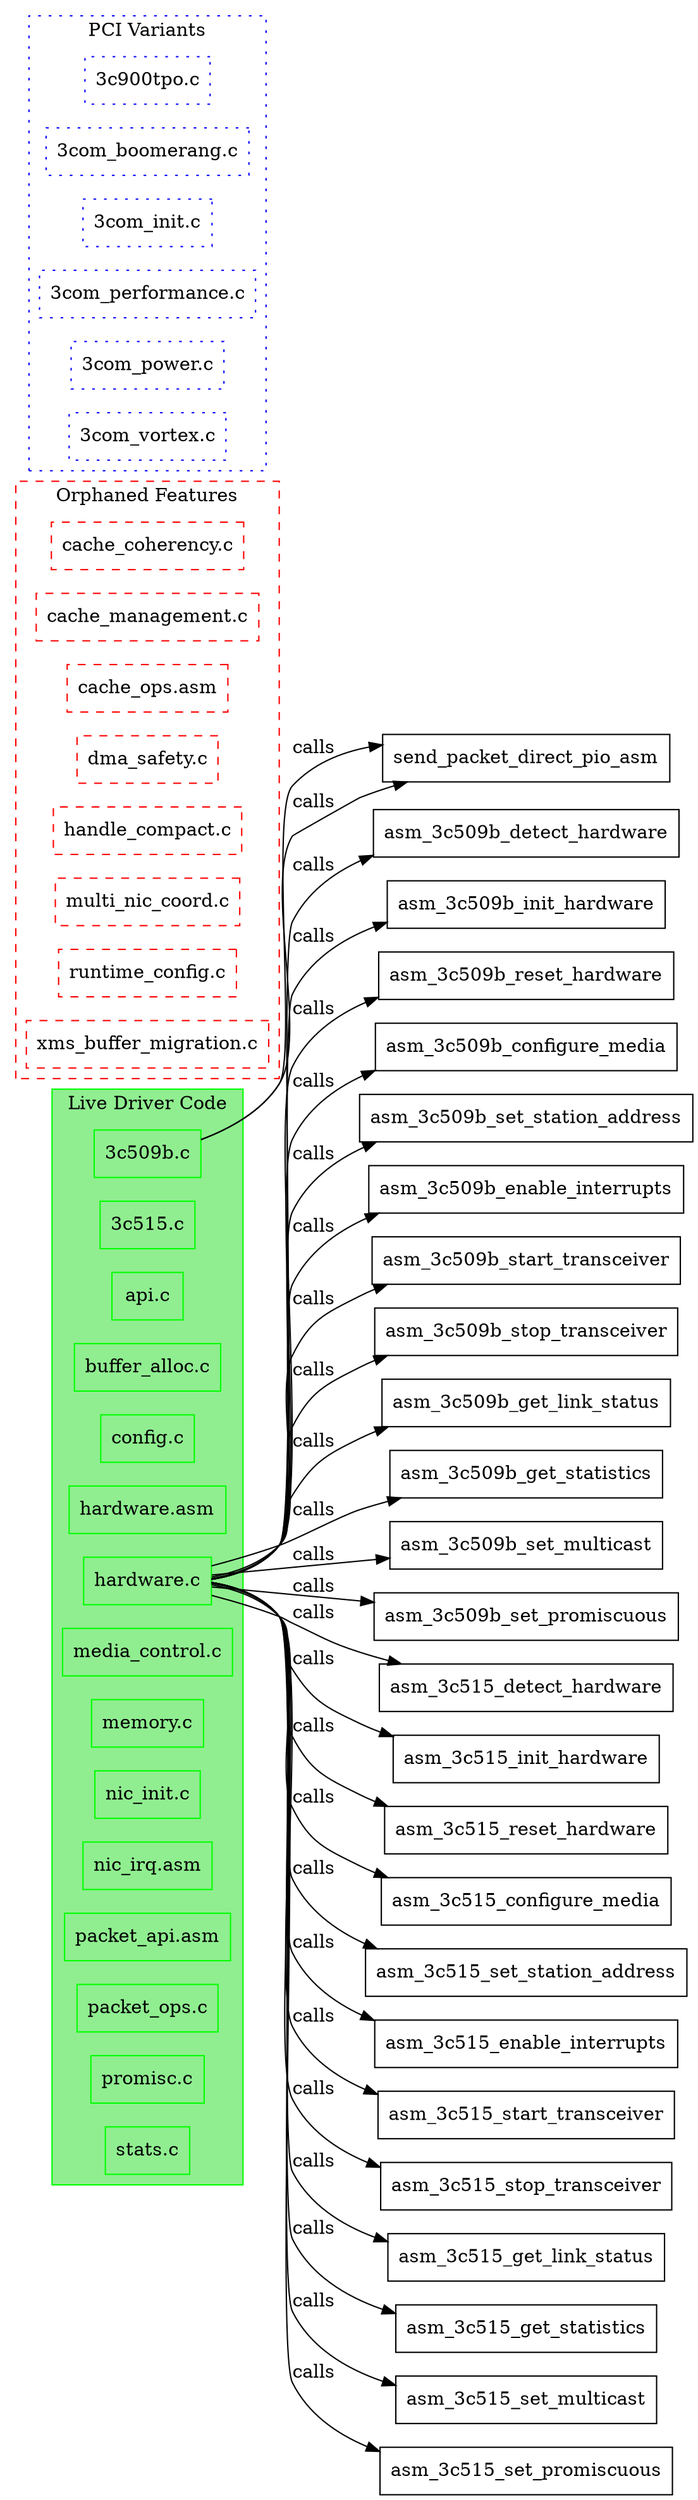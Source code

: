 digraph DriverDependencies {
    rankdir=LR;
    node [shape=box];
    
    subgraph cluster_live {
        label="Live Driver Code";
        color=green;
        style=filled;
        fillcolor=lightgreen;
        
        "3c509b.c" [color=green];
        "3c515.c" [color=green];
        "api.c" [color=green];
        "buffer_alloc.c" [color=green];
        "config.c" [color=green];
        "hardware.asm" [color=green];
        "hardware.c" [color=green];
        "media_control.c" [color=green];
        "memory.c" [color=green];
        "nic_init.c" [color=green];
        "nic_irq.asm" [color=green];
        "packet_api.asm" [color=green];
        "packet_ops.c" [color=green];
        "promisc.c" [color=green];
        "stats.c" [color=green];
    }
    
    subgraph cluster_orphaned {
        label="Orphaned Features";
        color=red;
        style=dashed;
        fillcolor=lightpink;
        
        "cache_coherency.c" [color=red, style=dashed];
        "cache_management.c" [color=red, style=dashed];
        "cache_ops.asm" [color=red, style=dashed];
        "dma_safety.c" [color=red, style=dashed];
        "handle_compact.c" [color=red, style=dashed];
        "multi_nic_coord.c" [color=red, style=dashed];
        "runtime_config.c" [color=red, style=dashed];
        "xms_buffer_migration.c" [color=red, style=dashed];
    }
    
    subgraph cluster_pci {
        label="PCI Variants";
        color=blue;
        style=dotted;
        fillcolor=lightblue;
        
        "3c900tpo.c" [color=blue, style=dotted];
        "3com_boomerang.c" [color=blue, style=dotted];
        "3com_init.c" [color=blue, style=dotted];
        "3com_performance.c" [color=blue, style=dotted];
        "3com_power.c" [color=blue, style=dotted];
        "3com_vortex.c" [color=blue, style=dotted];
    }
    
    // Add cross-references
    "hardware.c" -> "asm_3c509b_detect_hardware" [label="calls"];
    "hardware.c" -> "asm_3c509b_init_hardware" [label="calls"];
    "hardware.c" -> "asm_3c509b_reset_hardware" [label="calls"];
    "hardware.c" -> "asm_3c509b_configure_media" [label="calls"];
    "hardware.c" -> "asm_3c509b_set_station_address" [label="calls"];
    "hardware.c" -> "asm_3c509b_enable_interrupts" [label="calls"];
    "hardware.c" -> "asm_3c509b_start_transceiver" [label="calls"];
    "hardware.c" -> "asm_3c509b_stop_transceiver" [label="calls"];
    "hardware.c" -> "asm_3c509b_get_link_status" [label="calls"];
    "hardware.c" -> "asm_3c509b_get_statistics" [label="calls"];
    "hardware.c" -> "asm_3c509b_set_multicast" [label="calls"];
    "hardware.c" -> "asm_3c509b_set_promiscuous" [label="calls"];
    "hardware.c" -> "asm_3c515_detect_hardware" [label="calls"];
    "hardware.c" -> "asm_3c515_init_hardware" [label="calls"];
    "hardware.c" -> "asm_3c515_reset_hardware" [label="calls"];
    "hardware.c" -> "asm_3c515_configure_media" [label="calls"];
    "hardware.c" -> "asm_3c515_set_station_address" [label="calls"];
    "hardware.c" -> "asm_3c515_enable_interrupts" [label="calls"];
    "hardware.c" -> "asm_3c515_start_transceiver" [label="calls"];
    "hardware.c" -> "asm_3c515_stop_transceiver" [label="calls"];
    "hardware.c" -> "asm_3c515_get_link_status" [label="calls"];
    "hardware.c" -> "asm_3c515_get_statistics" [label="calls"];
    "hardware.c" -> "asm_3c515_set_multicast" [label="calls"];
    "hardware.c" -> "asm_3c515_set_promiscuous" [label="calls"];
    "3c509b.c" -> "send_packet_direct_pio_asm" [label="calls"];
    "3c509b.c" -> "send_packet_direct_pio_asm" [label="calls"];
}
